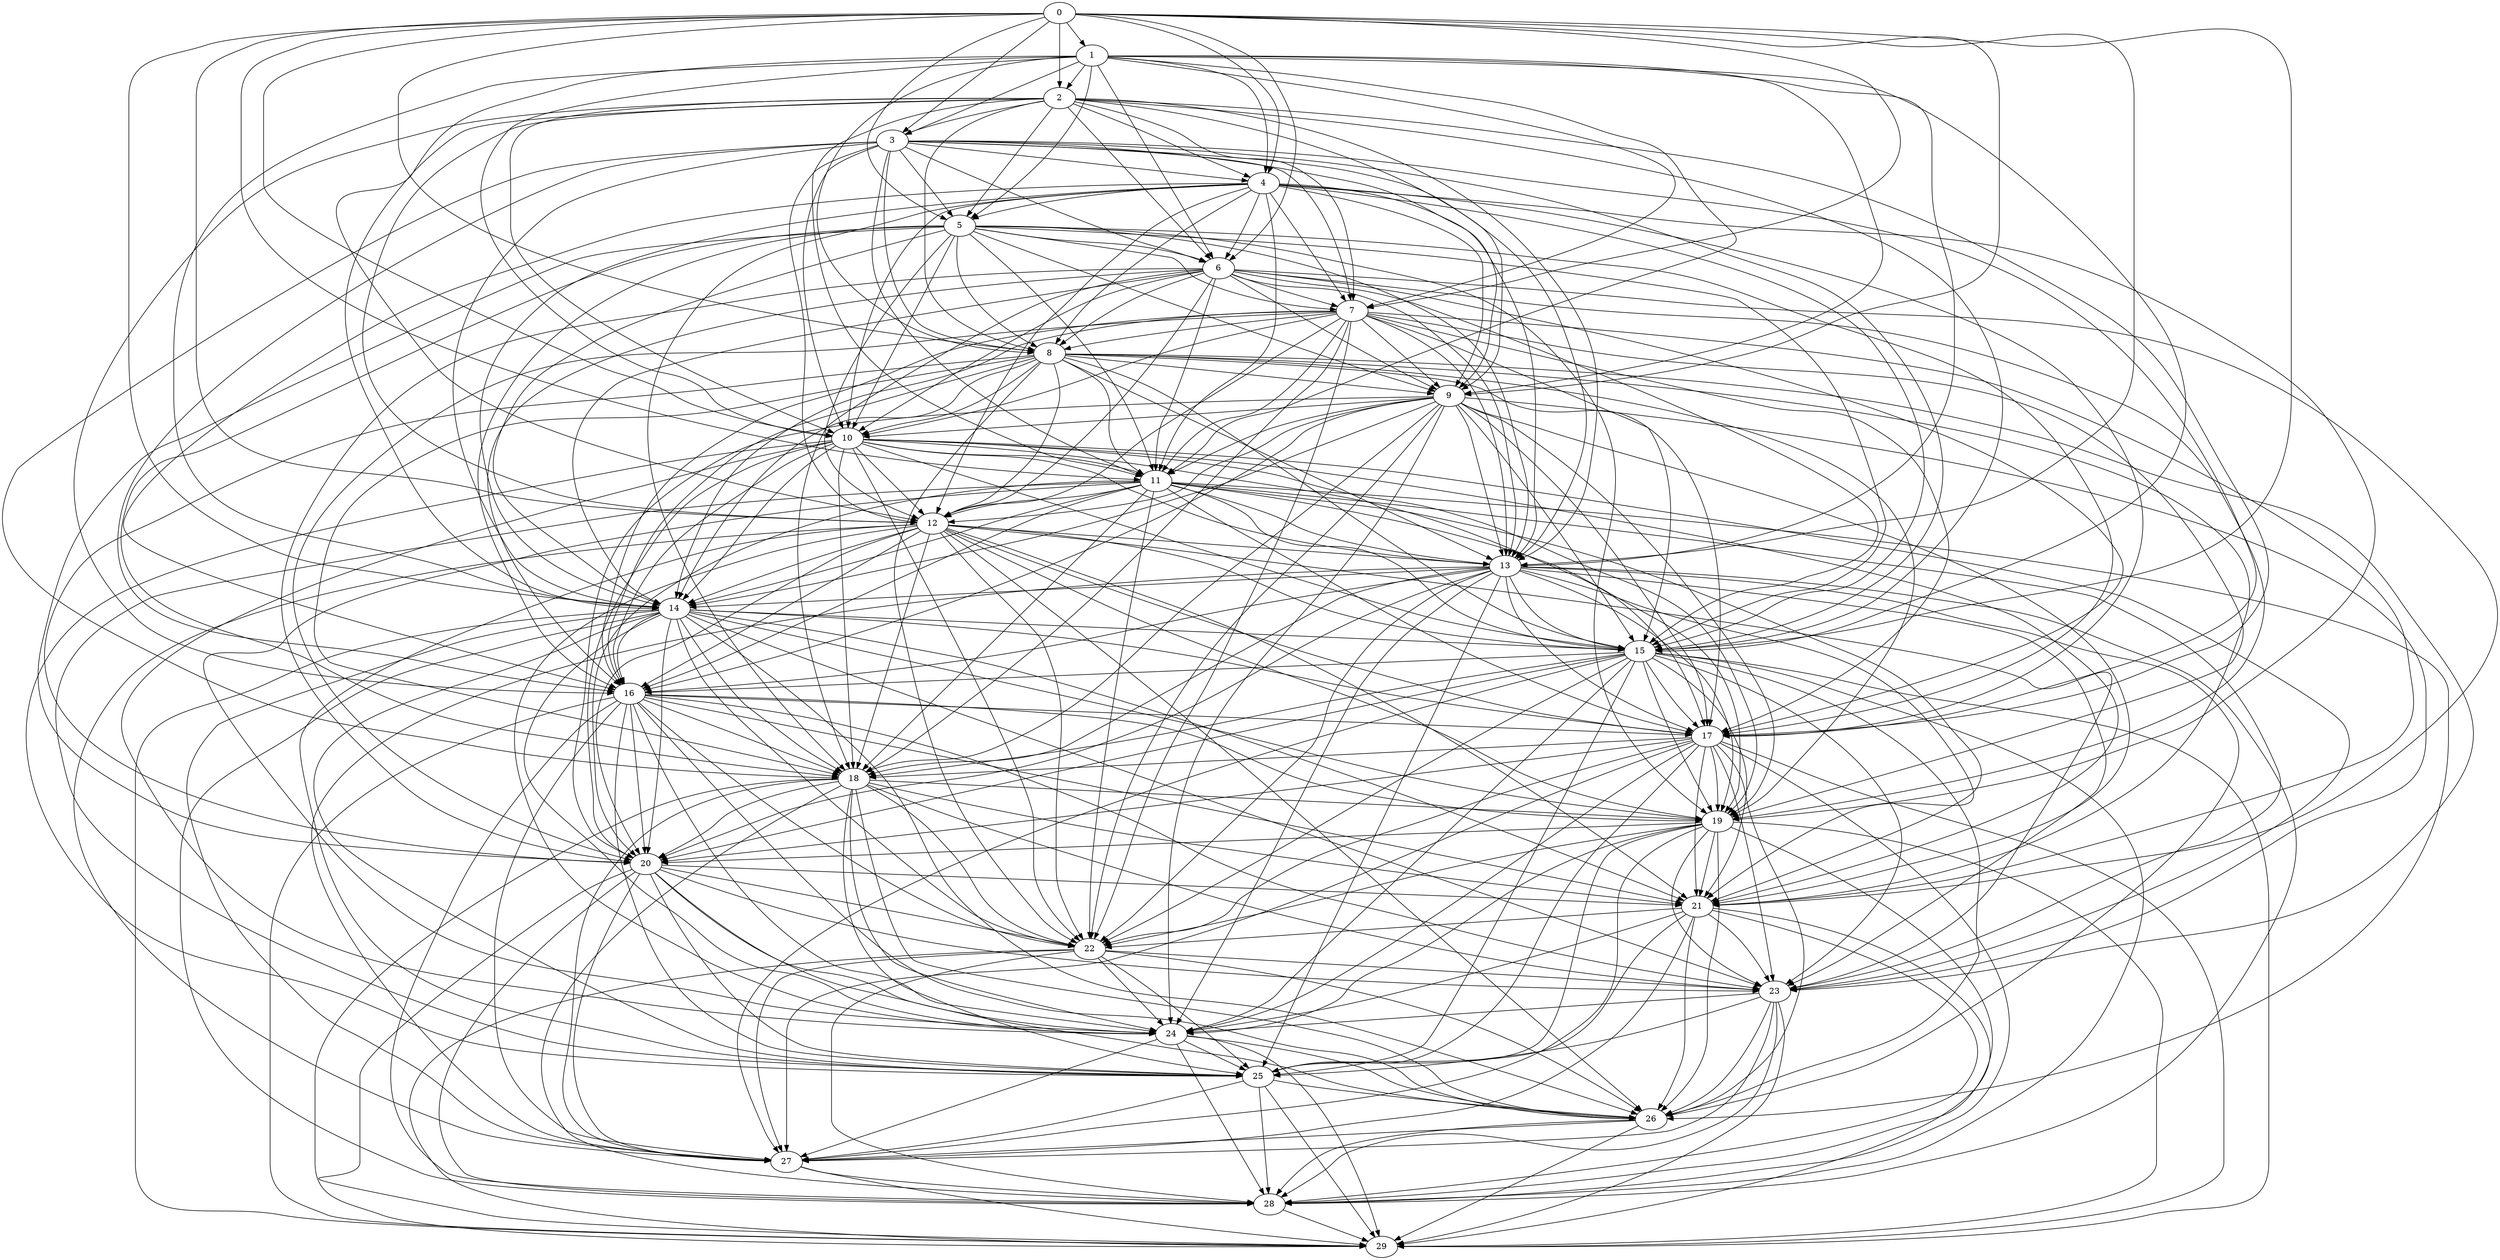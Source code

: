 digraph G {
0;
1;
2;
3;
4;
5;
6;
7;
8;
9;
10;
11;
12;
13;
14;
15;
16;
17;
18;
19;
20;
21;
22;
23;
24;
25;
26;
27;
28;
29;
0 -> {1 2 3 4 5 6 7 8 9 10 11 12 13 14 15};
1 -> {2 3 4 5 6 7 8 9 10 11 12 13 14 15};
2 -> {3 4 5 6 7 8 9 10 11 12 13 14 15 16 17};
3 -> {4 5 6 7 8 9 10 11 12 13 14 15 16 17 18};
4 -> {5 6 7 8 9 10 11 12 13 14 15 16 17 18 19};
5 -> {6 7 8 9 10 11 12 13 14 15 16 17 18 19 20};
6 -> {7 8 9 10 11 12 13 14 15 16 17 18 19 20 21};
7 -> {8 9 10 11 12 13 14 15 16 17 18 19 20 21 22};
8 -> {9 10 11 12 13 14 15 16 17 18 19 20 21 22 23};
9 -> {10 11 12 13 14 15 16 17 18 19 20 21 22 23 24};
10 -> {11 12 13 14 15 16 17 18 19 20 21 22 23 24 25};
11 -> {12 13 14 15 16 17 18 19 20 21 22 23 24 25 26};
12 -> {13 14 15 16 17 18 19 20 21 22 23 24 25 26 27};
13 -> {14 15 16 17 18 19 20 21 22 23 24 25 26 27 28};
14 -> {15 16 17 18 19 20 21 22 23 24 25 26 27 28 29};
15 -> {16 17 18 19 20 21 22 23 24 25 26 27 28 29};
16 -> {17 18 19 20 21 22 23 24 25 26 27 28 29};
17 -> {18 19 20 21 22 23 24 25 26 27 28 29};
18 -> {19 20 21 22 23 24 25 26 27 28 29};
19 -> {20 21 22 23 24 25 26 27 28 29};
20 -> {21 22 23 24 25 26 27 28 29};
21 -> {22 23 24 25 26 27 28 29};
22 -> {23 24 25 26 27 28 29};
23 -> {24 25 26 27 28 29};
24 -> {25 26 27 28 29};
25 -> {26 27 28 29};
26 -> {27 28 29};
27 -> {28 29};
28 -> 29;
29;
}